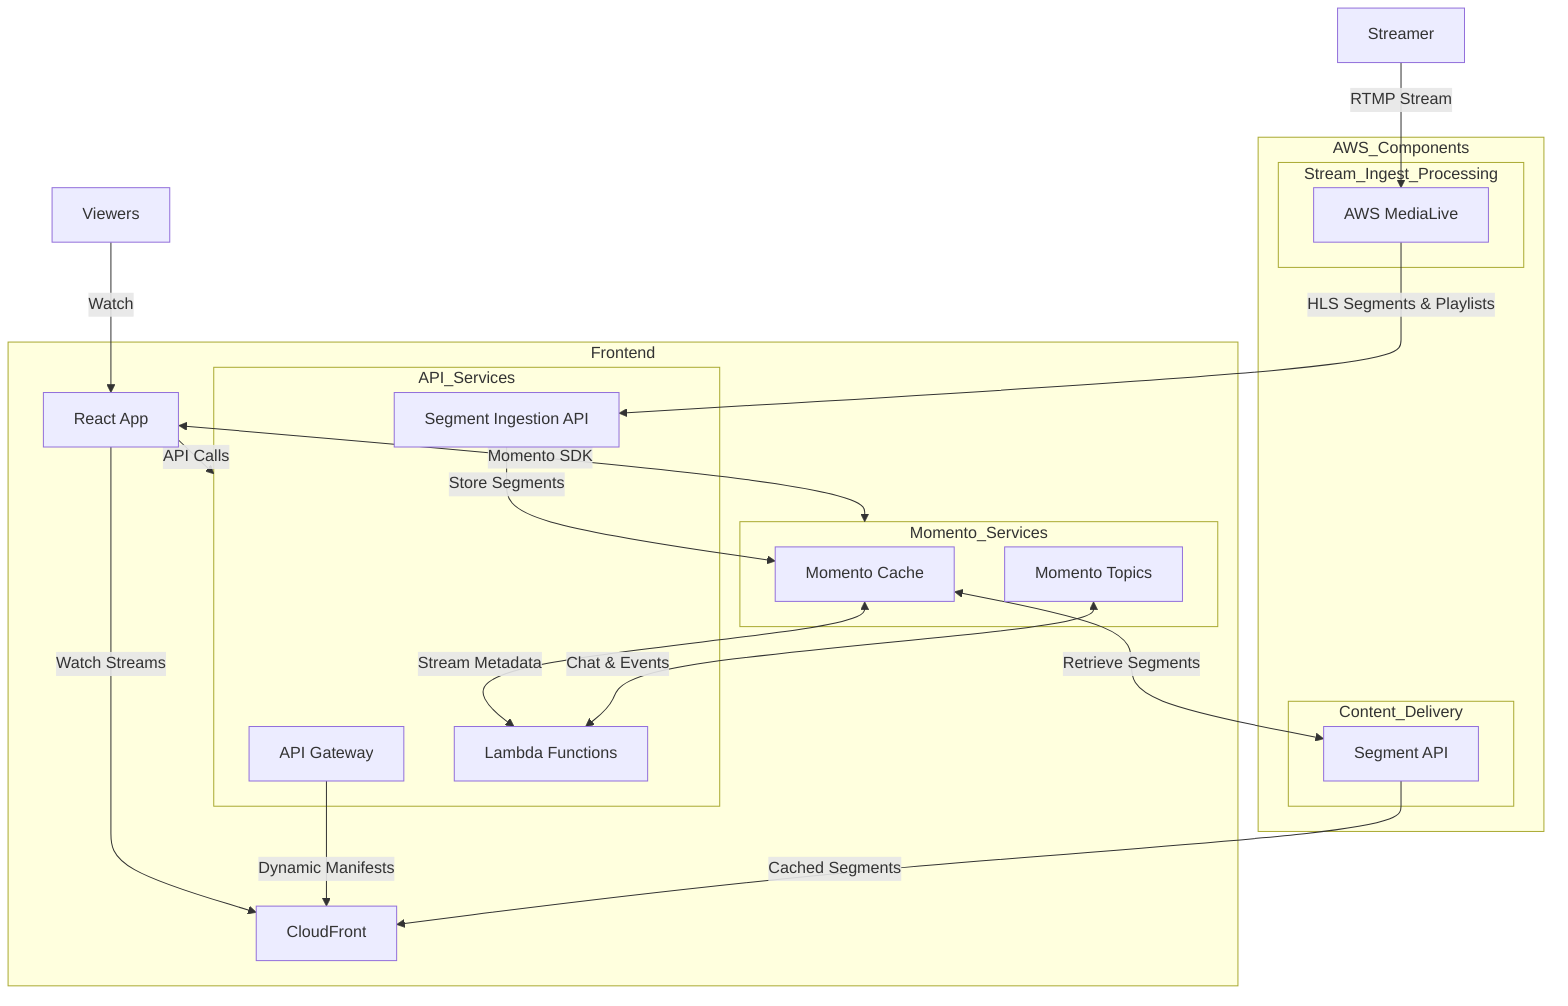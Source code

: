 flowchart TD
    subgraph Frontend
        FE[React App]
        FE -->|API Calls| API_Services
        FE <-->|Momento SDK| Momento_Services
        FE -->|Watch Streams| CF
    end
    
    subgraph AWS_Components
        subgraph API_Services
            API[API Gateway]
            Lambda[Lambda Functions]
            SegmentIngester[Segment Ingestion API]
        end
        
        subgraph Stream_Ingest_Processing
            ML[AWS MediaLive]
            ML -->|HLS Segments & Playlists| SegmentIngester
        end
        
        subgraph Content_Delivery
            CF[CloudFront]
            API -->|Dynamic Manifests| CF
            MC_API[Segment API]
            MC_API -->|Cached Segments| CF
        end
    end
    
    subgraph Momento_Services
        MC[Momento Cache]
        MT[Momento Topics]
        
        SegmentIngester -->|"Store Segments"| MC
        MC <-->|"Retrieve Segments"| MC_API
        MC <-->|"Stream Metadata"| Lambda
        MT <-->|"Chat & Events"| Lambda
    end
    
    Streamer[Streamer] -->|RTMP Stream| ML
    Viewers[Viewers] -->|Watch| FE